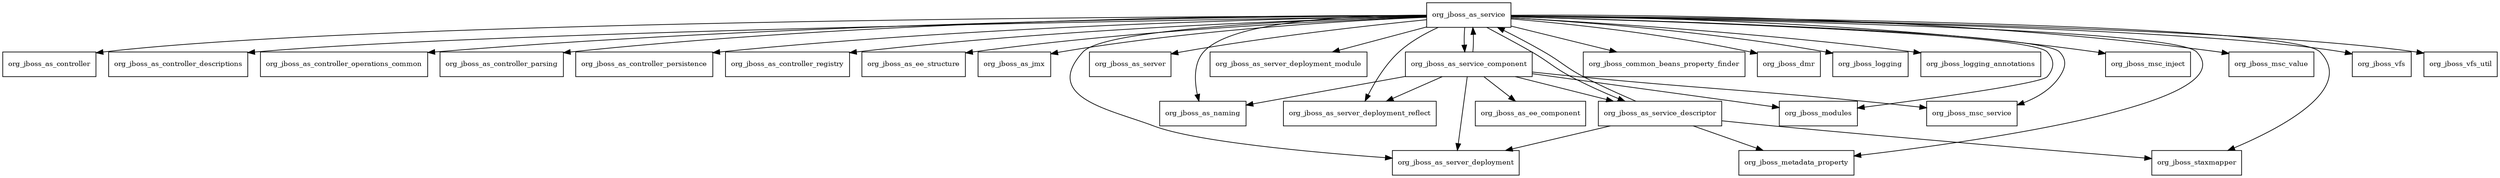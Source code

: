 digraph jboss_as_sar_7_4_0_Final_redhat_19_package_dependencies {
  node [shape = box, fontsize=10.0];
  org_jboss_as_service -> org_jboss_as_controller;
  org_jboss_as_service -> org_jboss_as_controller_descriptions;
  org_jboss_as_service -> org_jboss_as_controller_operations_common;
  org_jboss_as_service -> org_jboss_as_controller_parsing;
  org_jboss_as_service -> org_jboss_as_controller_persistence;
  org_jboss_as_service -> org_jboss_as_controller_registry;
  org_jboss_as_service -> org_jboss_as_ee_structure;
  org_jboss_as_service -> org_jboss_as_jmx;
  org_jboss_as_service -> org_jboss_as_naming;
  org_jboss_as_service -> org_jboss_as_server;
  org_jboss_as_service -> org_jboss_as_server_deployment;
  org_jboss_as_service -> org_jboss_as_server_deployment_module;
  org_jboss_as_service -> org_jboss_as_server_deployment_reflect;
  org_jboss_as_service -> org_jboss_as_service_component;
  org_jboss_as_service -> org_jboss_as_service_descriptor;
  org_jboss_as_service -> org_jboss_common_beans_property_finder;
  org_jboss_as_service -> org_jboss_dmr;
  org_jboss_as_service -> org_jboss_logging;
  org_jboss_as_service -> org_jboss_logging_annotations;
  org_jboss_as_service -> org_jboss_metadata_property;
  org_jboss_as_service -> org_jboss_modules;
  org_jboss_as_service -> org_jboss_msc_inject;
  org_jboss_as_service -> org_jboss_msc_service;
  org_jboss_as_service -> org_jboss_msc_value;
  org_jboss_as_service -> org_jboss_staxmapper;
  org_jboss_as_service -> org_jboss_vfs;
  org_jboss_as_service -> org_jboss_vfs_util;
  org_jboss_as_service_component -> org_jboss_as_ee_component;
  org_jboss_as_service_component -> org_jboss_as_naming;
  org_jboss_as_service_component -> org_jboss_as_server_deployment;
  org_jboss_as_service_component -> org_jboss_as_server_deployment_reflect;
  org_jboss_as_service_component -> org_jboss_as_service;
  org_jboss_as_service_component -> org_jboss_as_service_descriptor;
  org_jboss_as_service_component -> org_jboss_modules;
  org_jboss_as_service_component -> org_jboss_msc_service;
  org_jboss_as_service_descriptor -> org_jboss_as_server_deployment;
  org_jboss_as_service_descriptor -> org_jboss_as_service;
  org_jboss_as_service_descriptor -> org_jboss_metadata_property;
  org_jboss_as_service_descriptor -> org_jboss_staxmapper;
}
